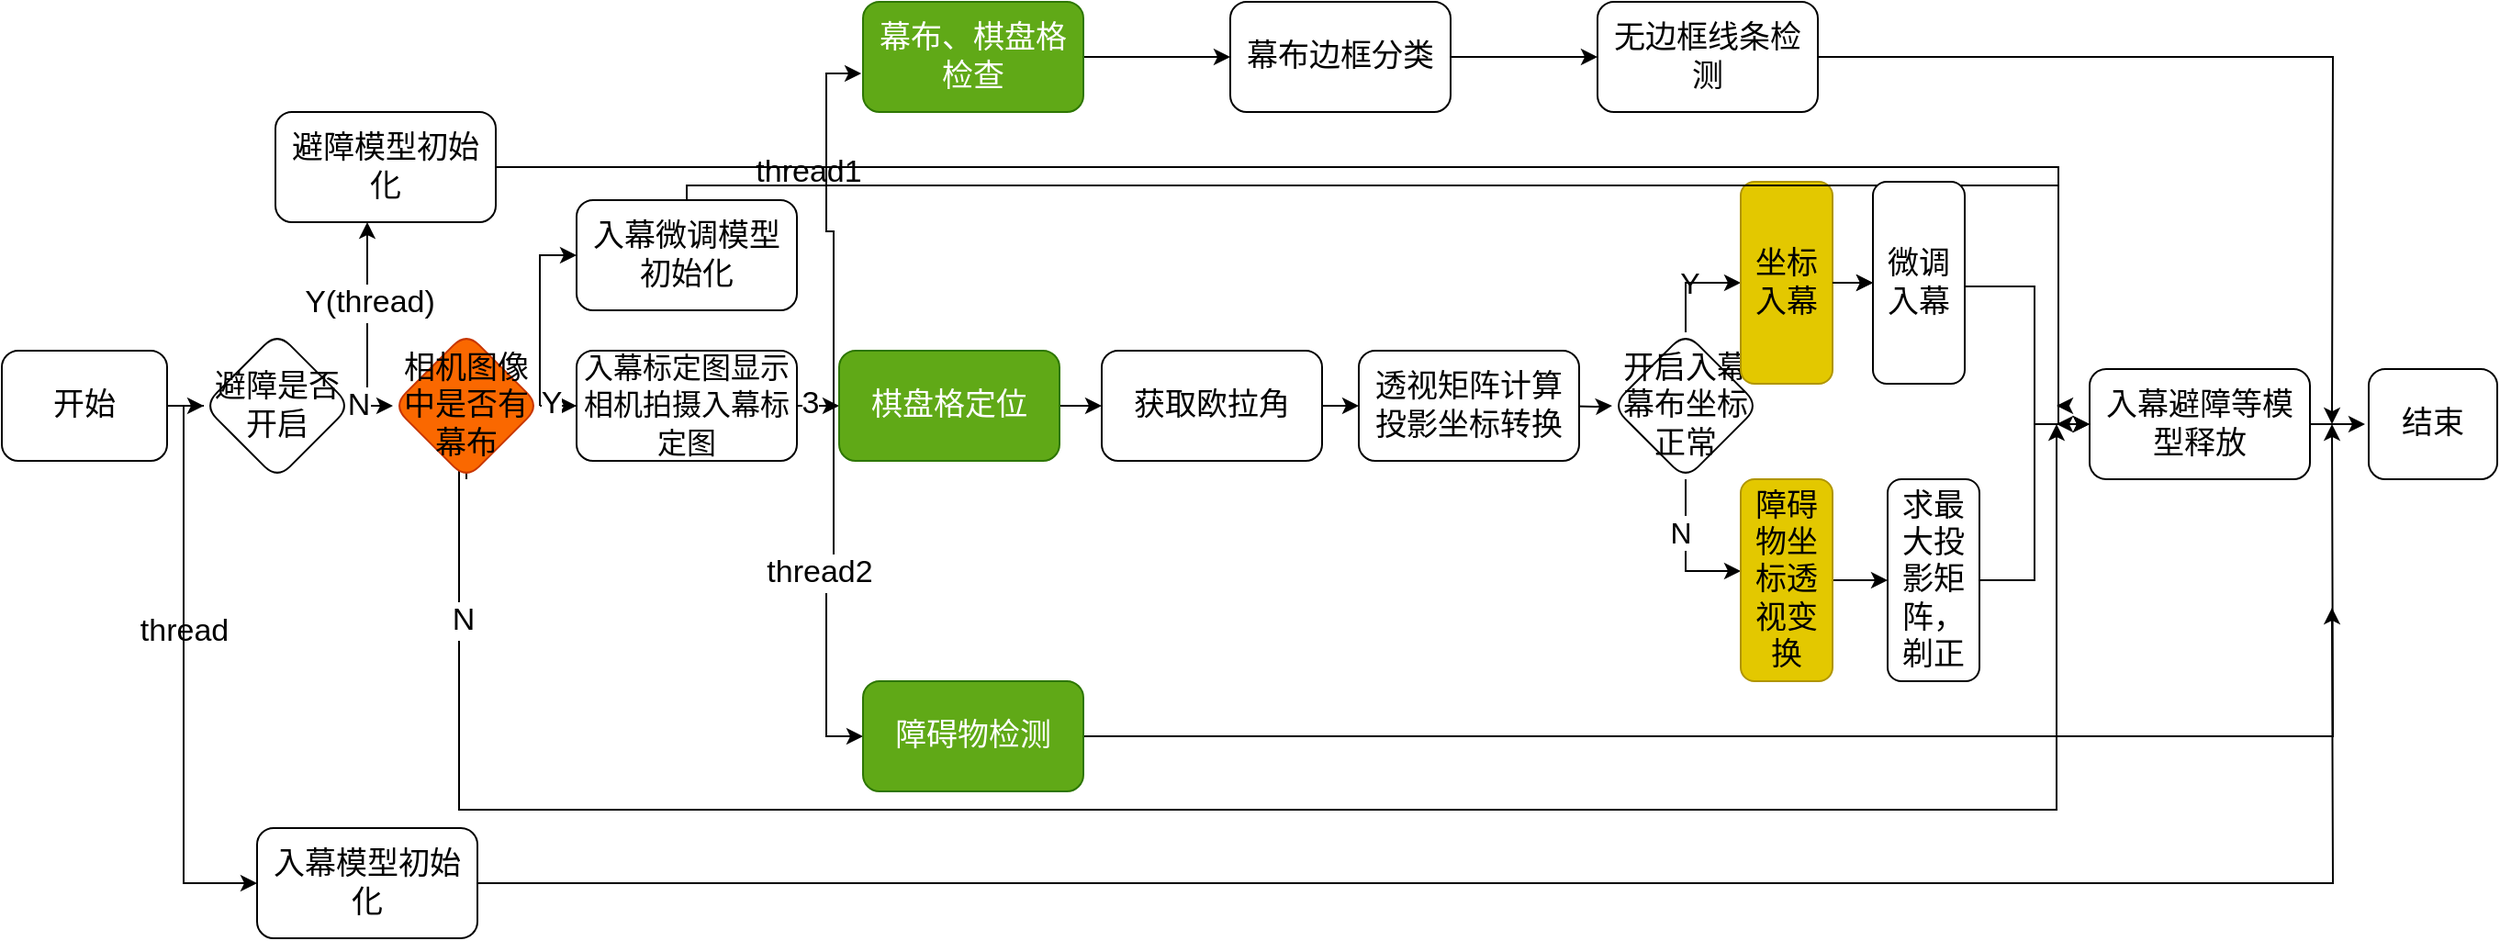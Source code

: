 <mxfile version="28.0.6">
  <diagram name="第 1 页" id="eUOdUabtTJqjUHIHZATa">
    <mxGraphModel dx="1428" dy="743" grid="1" gridSize="10" guides="1" tooltips="1" connect="1" arrows="1" fold="1" page="1" pageScale="1" pageWidth="827" pageHeight="1169" math="0" shadow="0">
      <root>
        <mxCell id="0" />
        <mxCell id="1" parent="0" />
        <mxCell id="50aGyaner4wVHb0yDlN_-3" value="" style="edgeStyle=orthogonalEdgeStyle;rounded=0;orthogonalLoop=1;jettySize=auto;html=1;fontSize=17;" parent="1" source="50aGyaner4wVHb0yDlN_-1" target="50aGyaner4wVHb0yDlN_-2" edge="1">
          <mxGeometry relative="1" as="geometry" />
        </mxCell>
        <mxCell id="50aGyaner4wVHb0yDlN_-74" style="edgeStyle=orthogonalEdgeStyle;rounded=0;orthogonalLoop=1;jettySize=auto;html=1;exitX=1;exitY=0.5;exitDx=0;exitDy=0;entryX=0;entryY=0.5;entryDx=0;entryDy=0;fontSize=17;" parent="1" source="50aGyaner4wVHb0yDlN_-1" target="50aGyaner4wVHb0yDlN_-70" edge="1">
          <mxGeometry relative="1" as="geometry">
            <Array as="points">
              <mxPoint x="230" y="300" />
              <mxPoint x="230" y="560" />
            </Array>
          </mxGeometry>
        </mxCell>
        <mxCell id="50aGyaner4wVHb0yDlN_-1" value="开始" style="rounded=1;whiteSpace=wrap;html=1;fontSize=17;" parent="1" vertex="1">
          <mxGeometry x="131" y="270" width="90" height="60" as="geometry" />
        </mxCell>
        <mxCell id="50aGyaner4wVHb0yDlN_-5" value="" style="edgeStyle=orthogonalEdgeStyle;rounded=0;orthogonalLoop=1;jettySize=auto;html=1;fontSize=17;" parent="1" source="50aGyaner4wVHb0yDlN_-2" target="50aGyaner4wVHb0yDlN_-4" edge="1">
          <mxGeometry relative="1" as="geometry" />
        </mxCell>
        <mxCell id="50aGyaner4wVHb0yDlN_-76" value="" style="edgeStyle=orthogonalEdgeStyle;rounded=0;orthogonalLoop=1;jettySize=auto;html=1;fontSize=17;" parent="1" source="50aGyaner4wVHb0yDlN_-2" target="50aGyaner4wVHb0yDlN_-75" edge="1">
          <mxGeometry relative="1" as="geometry">
            <Array as="points">
              <mxPoint x="330" y="300" />
            </Array>
          </mxGeometry>
        </mxCell>
        <mxCell id="50aGyaner4wVHb0yDlN_-79" value="Y(thread)" style="edgeLabel;html=1;align=center;verticalAlign=middle;resizable=0;points=[];fontSize=17;" parent="50aGyaner4wVHb0yDlN_-76" vertex="1" connectable="0">
          <mxGeometry x="0.189" relative="1" as="geometry">
            <mxPoint x="1" as="offset" />
          </mxGeometry>
        </mxCell>
        <mxCell id="50aGyaner4wVHb0yDlN_-80" value="N" style="edgeLabel;html=1;align=center;verticalAlign=middle;resizable=0;points=[];fontSize=17;" parent="50aGyaner4wVHb0yDlN_-76" vertex="1" connectable="0">
          <mxGeometry x="-0.924" relative="1" as="geometry">
            <mxPoint as="offset" />
          </mxGeometry>
        </mxCell>
        <mxCell id="50aGyaner4wVHb0yDlN_-2" value="避障是否开启" style="rhombus;whiteSpace=wrap;html=1;rounded=1;fontSize=17;" parent="1" vertex="1">
          <mxGeometry x="241" y="260" width="80" height="80" as="geometry" />
        </mxCell>
        <mxCell id="50aGyaner4wVHb0yDlN_-25" style="edgeStyle=orthogonalEdgeStyle;rounded=0;orthogonalLoop=1;jettySize=auto;html=1;fontSize=17;" parent="1" source="50aGyaner4wVHb0yDlN_-4" target="50aGyaner4wVHb0yDlN_-10" edge="1">
          <mxGeometry relative="1" as="geometry" />
        </mxCell>
        <mxCell id="50aGyaner4wVHb0yDlN_-78" value="Y" style="edgeLabel;html=1;align=center;verticalAlign=middle;resizable=0;points=[];fontSize=17;" parent="50aGyaner4wVHb0yDlN_-25" vertex="1" connectable="0">
          <mxGeometry x="0.533" y="1" relative="1" as="geometry">
            <mxPoint as="offset" />
          </mxGeometry>
        </mxCell>
        <mxCell id="50aGyaner4wVHb0yDlN_-72" style="edgeStyle=orthogonalEdgeStyle;rounded=0;orthogonalLoop=1;jettySize=auto;html=1;exitX=0.5;exitY=1;exitDx=0;exitDy=0;fontSize=17;" parent="1" source="50aGyaner4wVHb0yDlN_-4" edge="1">
          <mxGeometry relative="1" as="geometry">
            <mxPoint x="1250" y="310" as="targetPoint" />
            <mxPoint x="384" y="370" as="sourcePoint" />
            <Array as="points">
              <mxPoint x="384" y="330" />
              <mxPoint x="380" y="330" />
              <mxPoint x="380" y="520" />
              <mxPoint x="1250" y="520" />
            </Array>
          </mxGeometry>
        </mxCell>
        <mxCell id="50aGyaner4wVHb0yDlN_-73" value="N" style="edgeLabel;html=1;align=center;verticalAlign=middle;resizable=0;points=[];fontSize=17;" parent="50aGyaner4wVHb0yDlN_-72" vertex="1" connectable="0">
          <mxGeometry x="-0.843" y="2" relative="1" as="geometry">
            <mxPoint as="offset" />
          </mxGeometry>
        </mxCell>
        <mxCell id="50aGyaner4wVHb0yDlN_-83" style="edgeStyle=orthogonalEdgeStyle;rounded=0;orthogonalLoop=1;jettySize=auto;html=1;entryX=0;entryY=0.5;entryDx=0;entryDy=0;fontSize=17;" parent="1" source="50aGyaner4wVHb0yDlN_-4" target="50aGyaner4wVHb0yDlN_-82" edge="1">
          <mxGeometry relative="1" as="geometry">
            <Array as="points">
              <mxPoint x="424" y="218" />
            </Array>
          </mxGeometry>
        </mxCell>
        <mxCell id="50aGyaner4wVHb0yDlN_-4" value="相机图像中是否有幕布" style="rhombus;whiteSpace=wrap;html=1;rounded=1;fontSize=17;fillColor=#fa6800;fontColor=#000000;strokeColor=#C73500;" parent="1" vertex="1">
          <mxGeometry x="344" y="260" width="80" height="80" as="geometry" />
        </mxCell>
        <mxCell id="50aGyaner4wVHb0yDlN_-18" value="" style="edgeStyle=orthogonalEdgeStyle;rounded=0;orthogonalLoop=1;jettySize=auto;html=1;fontSize=17;" parent="1" source="50aGyaner4wVHb0yDlN_-10" target="50aGyaner4wVHb0yDlN_-17" edge="1">
          <mxGeometry relative="1" as="geometry" />
        </mxCell>
        <mxCell id="50aGyaner4wVHb0yDlN_-64" style="edgeStyle=orthogonalEdgeStyle;rounded=0;orthogonalLoop=1;jettySize=auto;html=1;exitX=1;exitY=0.5;exitDx=0;exitDy=0;entryX=0;entryY=0.5;entryDx=0;entryDy=0;fontSize=17;" parent="1" source="50aGyaner4wVHb0yDlN_-10" target="50aGyaner4wVHb0yDlN_-56" edge="1">
          <mxGeometry relative="1" as="geometry" />
        </mxCell>
        <mxCell id="50aGyaner4wVHb0yDlN_-67" value="thread2" style="edgeLabel;html=1;align=center;verticalAlign=middle;resizable=0;points=[];fontSize=17;" parent="50aGyaner4wVHb0yDlN_-64" vertex="1" connectable="0">
          <mxGeometry x="0.027" y="-4" relative="1" as="geometry">
            <mxPoint as="offset" />
          </mxGeometry>
        </mxCell>
        <mxCell id="50aGyaner4wVHb0yDlN_-10" value="&lt;font style=&quot;font-size: 16px;&quot;&gt;入幕标定图显示&lt;/font&gt;&lt;div&gt;&lt;font style=&quot;font-size: 16px;&quot;&gt;相机拍摄入幕标定图&lt;/font&gt;&lt;/div&gt;" style="whiteSpace=wrap;html=1;rounded=1;fontSize=17;" parent="1" vertex="1">
          <mxGeometry x="444" y="270" width="120" height="60" as="geometry" />
        </mxCell>
        <mxCell id="50aGyaner4wVHb0yDlN_-20" value="" style="edgeStyle=orthogonalEdgeStyle;rounded=0;orthogonalLoop=1;jettySize=auto;html=1;fontSize=17;" parent="1" source="50aGyaner4wVHb0yDlN_-17" target="50aGyaner4wVHb0yDlN_-19" edge="1">
          <mxGeometry relative="1" as="geometry" />
        </mxCell>
        <mxCell id="50aGyaner4wVHb0yDlN_-17" value="棋盘格定位" style="whiteSpace=wrap;html=1;rounded=1;fontSize=17;fillColor=#60a917;fontColor=#ffffff;strokeColor=#2D7600;" parent="1" vertex="1">
          <mxGeometry x="587" y="270" width="120" height="60" as="geometry" />
        </mxCell>
        <mxCell id="50aGyaner4wVHb0yDlN_-22" value="" style="edgeStyle=orthogonalEdgeStyle;rounded=0;orthogonalLoop=1;jettySize=auto;html=1;fontSize=17;" parent="1" source="50aGyaner4wVHb0yDlN_-19" edge="1">
          <mxGeometry relative="1" as="geometry">
            <mxPoint x="870" y="300" as="targetPoint" />
          </mxGeometry>
        </mxCell>
        <mxCell id="50aGyaner4wVHb0yDlN_-19" value="获取欧拉角" style="whiteSpace=wrap;html=1;rounded=1;fontSize=17;" parent="1" vertex="1">
          <mxGeometry x="730" y="270" width="120" height="60" as="geometry" />
        </mxCell>
        <mxCell id="50aGyaner4wVHb0yDlN_-27" value="" style="edgeStyle=orthogonalEdgeStyle;rounded=0;orthogonalLoop=1;jettySize=auto;html=1;fontSize=17;" parent="1" target="50aGyaner4wVHb0yDlN_-26" edge="1">
          <mxGeometry relative="1" as="geometry">
            <mxPoint x="978" y="300" as="sourcePoint" />
          </mxGeometry>
        </mxCell>
        <mxCell id="50aGyaner4wVHb0yDlN_-23" value="透视矩阵计算&lt;div&gt;投影坐标转换&lt;/div&gt;" style="whiteSpace=wrap;html=1;rounded=1;fontSize=17;" parent="1" vertex="1">
          <mxGeometry x="870" y="270" width="120" height="60" as="geometry" />
        </mxCell>
        <mxCell id="50aGyaner4wVHb0yDlN_-41" style="edgeStyle=orthogonalEdgeStyle;rounded=0;orthogonalLoop=1;jettySize=auto;html=1;fontSize=17;" parent="1" source="50aGyaner4wVHb0yDlN_-26" target="50aGyaner4wVHb0yDlN_-38" edge="1">
          <mxGeometry relative="1" as="geometry">
            <mxPoint x="1048" y="350" as="sourcePoint" />
            <Array as="points">
              <mxPoint x="1048" y="390" />
            </Array>
          </mxGeometry>
        </mxCell>
        <mxCell id="50aGyaner4wVHb0yDlN_-88" value="&lt;font style=&quot;font-size: 16px;&quot;&gt;N&lt;/font&gt;" style="edgeLabel;html=1;align=center;verticalAlign=middle;resizable=0;points=[];" parent="50aGyaner4wVHb0yDlN_-41" vertex="1" connectable="0">
          <mxGeometry x="-0.275" y="-3" relative="1" as="geometry">
            <mxPoint as="offset" />
          </mxGeometry>
        </mxCell>
        <mxCell id="50aGyaner4wVHb0yDlN_-53" style="edgeStyle=orthogonalEdgeStyle;rounded=0;orthogonalLoop=1;jettySize=auto;html=1;entryX=0;entryY=0.5;entryDx=0;entryDy=0;exitX=0.5;exitY=0;exitDx=0;exitDy=0;fontSize=17;" parent="1" source="50aGyaner4wVHb0yDlN_-26" target="50aGyaner4wVHb0yDlN_-37" edge="1">
          <mxGeometry relative="1" as="geometry" />
        </mxCell>
        <mxCell id="50aGyaner4wVHb0yDlN_-26" value="开启入幕&lt;div&gt;幕布坐标正常&lt;/div&gt;" style="rhombus;whiteSpace=wrap;html=1;rounded=1;fontSize=17;" parent="1" vertex="1">
          <mxGeometry x="1008" y="260" width="80" height="80" as="geometry" />
        </mxCell>
        <mxCell id="50aGyaner4wVHb0yDlN_-45" style="edgeStyle=orthogonalEdgeStyle;rounded=0;orthogonalLoop=1;jettySize=auto;html=1;fontSize=17;" parent="1" source="50aGyaner4wVHb0yDlN_-89" target="50aGyaner4wVHb0yDlN_-43" edge="1">
          <mxGeometry relative="1" as="geometry">
            <Array as="points">
              <mxPoint x="1238" y="235" />
              <mxPoint x="1238" y="310" />
            </Array>
          </mxGeometry>
        </mxCell>
        <mxCell id="50aGyaner4wVHb0yDlN_-90" value="" style="edgeStyle=orthogonalEdgeStyle;rounded=0;orthogonalLoop=1;jettySize=auto;html=1;" parent="1" source="50aGyaner4wVHb0yDlN_-37" target="50aGyaner4wVHb0yDlN_-89" edge="1">
          <mxGeometry relative="1" as="geometry" />
        </mxCell>
        <mxCell id="50aGyaner4wVHb0yDlN_-37" value="坐标&lt;br&gt;&lt;div&gt;入&lt;span style=&quot;background-color: transparent; color: light-dark(rgb(0, 0, 0), rgb(237, 237, 237));&quot;&gt;幕&lt;/span&gt;&lt;/div&gt;" style="rounded=1;whiteSpace=wrap;html=1;fontSize=17;fillColor=#e3c800;strokeColor=#B09500;fontColor=#000000;" parent="1" vertex="1">
          <mxGeometry x="1078" y="178" width="50" height="110" as="geometry" />
        </mxCell>
        <mxCell id="50aGyaner4wVHb0yDlN_-40" value="" style="edgeStyle=orthogonalEdgeStyle;rounded=0;orthogonalLoop=1;jettySize=auto;html=1;fontSize=17;" parent="1" source="50aGyaner4wVHb0yDlN_-38" target="50aGyaner4wVHb0yDlN_-39" edge="1">
          <mxGeometry relative="1" as="geometry" />
        </mxCell>
        <mxCell id="50aGyaner4wVHb0yDlN_-38" value="障碍物坐标透视变换" style="rounded=1;whiteSpace=wrap;html=1;fontSize=17;fillColor=#e3c800;fontColor=#000000;strokeColor=#B09500;" parent="1" vertex="1">
          <mxGeometry x="1078" y="340" width="50" height="110" as="geometry" />
        </mxCell>
        <mxCell id="50aGyaner4wVHb0yDlN_-44" value="" style="edgeStyle=orthogonalEdgeStyle;rounded=0;orthogonalLoop=1;jettySize=auto;html=1;fontSize=17;" parent="1" source="50aGyaner4wVHb0yDlN_-39" target="50aGyaner4wVHb0yDlN_-43" edge="1">
          <mxGeometry relative="1" as="geometry" />
        </mxCell>
        <mxCell id="50aGyaner4wVHb0yDlN_-39" value="求最大投影矩阵，剃正" style="rounded=1;whiteSpace=wrap;html=1;fontSize=17;" parent="1" vertex="1">
          <mxGeometry x="1158" y="340" width="50" height="110" as="geometry" />
        </mxCell>
        <mxCell id="50aGyaner4wVHb0yDlN_-47" value="" style="edgeStyle=orthogonalEdgeStyle;rounded=0;orthogonalLoop=1;jettySize=auto;html=1;fontSize=17;" parent="1" source="50aGyaner4wVHb0yDlN_-43" edge="1">
          <mxGeometry relative="1" as="geometry">
            <mxPoint x="1418" y="310" as="targetPoint" />
          </mxGeometry>
        </mxCell>
        <mxCell id="50aGyaner4wVHb0yDlN_-43" value="入幕避障等模型释放" style="whiteSpace=wrap;html=1;rounded=1;fontSize=17;" parent="1" vertex="1">
          <mxGeometry x="1268" y="280" width="120" height="60" as="geometry" />
        </mxCell>
        <mxCell id="50aGyaner4wVHb0yDlN_-46" value="结束" style="whiteSpace=wrap;html=1;rounded=1;fontSize=17;" parent="1" vertex="1">
          <mxGeometry x="1420" y="280" width="70" height="60" as="geometry" />
        </mxCell>
        <mxCell id="50aGyaner4wVHb0yDlN_-65" style="edgeStyle=orthogonalEdgeStyle;rounded=0;orthogonalLoop=1;jettySize=auto;html=1;fontSize=17;" parent="1" source="50aGyaner4wVHb0yDlN_-56" edge="1">
          <mxGeometry relative="1" as="geometry">
            <mxPoint x="1400" y="310" as="targetPoint" />
          </mxGeometry>
        </mxCell>
        <mxCell id="50aGyaner4wVHb0yDlN_-56" value="障碍物检测" style="rounded=1;whiteSpace=wrap;html=1;fontSize=17;fillColor=#60a917;fontColor=#ffffff;strokeColor=#2D7600;" parent="1" vertex="1">
          <mxGeometry x="600" y="450" width="120" height="60" as="geometry" />
        </mxCell>
        <mxCell id="50aGyaner4wVHb0yDlN_-59" value="" style="edgeStyle=orthogonalEdgeStyle;rounded=0;orthogonalLoop=1;jettySize=auto;html=1;fontSize=17;" parent="1" source="50aGyaner4wVHb0yDlN_-57" target="50aGyaner4wVHb0yDlN_-58" edge="1">
          <mxGeometry relative="1" as="geometry" />
        </mxCell>
        <mxCell id="50aGyaner4wVHb0yDlN_-57" value="幕布、棋盘格检查" style="rounded=1;whiteSpace=wrap;html=1;fontSize=17;fillColor=#60a917;fontColor=#ffffff;strokeColor=#2D7600;" parent="1" vertex="1">
          <mxGeometry x="600" y="80" width="120" height="60" as="geometry" />
        </mxCell>
        <mxCell id="50aGyaner4wVHb0yDlN_-61" value="" style="edgeStyle=orthogonalEdgeStyle;rounded=0;orthogonalLoop=1;jettySize=auto;html=1;fontSize=17;" parent="1" source="50aGyaner4wVHb0yDlN_-58" target="50aGyaner4wVHb0yDlN_-60" edge="1">
          <mxGeometry relative="1" as="geometry" />
        </mxCell>
        <mxCell id="50aGyaner4wVHb0yDlN_-58" value="幕布边框分类" style="whiteSpace=wrap;html=1;rounded=1;fontSize=17;" parent="1" vertex="1">
          <mxGeometry x="800" y="80" width="120" height="60" as="geometry" />
        </mxCell>
        <mxCell id="50aGyaner4wVHb0yDlN_-62" style="edgeStyle=orthogonalEdgeStyle;rounded=0;orthogonalLoop=1;jettySize=auto;html=1;fontSize=17;" parent="1" source="50aGyaner4wVHb0yDlN_-60" edge="1">
          <mxGeometry relative="1" as="geometry">
            <mxPoint x="1400" y="310" as="targetPoint" />
          </mxGeometry>
        </mxCell>
        <mxCell id="50aGyaner4wVHb0yDlN_-60" value="无边框线条检测" style="whiteSpace=wrap;html=1;rounded=1;fontSize=17;" parent="1" vertex="1">
          <mxGeometry x="1000" y="80" width="120" height="60" as="geometry" />
        </mxCell>
        <mxCell id="50aGyaner4wVHb0yDlN_-63" style="edgeStyle=orthogonalEdgeStyle;rounded=0;orthogonalLoop=1;jettySize=auto;html=1;entryX=-0.008;entryY=0.65;entryDx=0;entryDy=0;entryPerimeter=0;fontSize=17;" parent="1" source="50aGyaner4wVHb0yDlN_-10" target="50aGyaner4wVHb0yDlN_-57" edge="1">
          <mxGeometry relative="1" as="geometry" />
        </mxCell>
        <mxCell id="50aGyaner4wVHb0yDlN_-68" value="3" style="edgeLabel;html=1;align=center;verticalAlign=middle;resizable=0;points=[];fontSize=17;" parent="50aGyaner4wVHb0yDlN_-63" vertex="1" connectable="0">
          <mxGeometry x="-0.938" y="1" relative="1" as="geometry">
            <mxPoint as="offset" />
          </mxGeometry>
        </mxCell>
        <mxCell id="50aGyaner4wVHb0yDlN_-66" value="thread1" style="text;html=1;align=center;verticalAlign=middle;resizable=0;points=[];autosize=1;strokeColor=none;fillColor=none;fontSize=17;" parent="1" vertex="1">
          <mxGeometry x="530" y="158" width="80" height="30" as="geometry" />
        </mxCell>
        <mxCell id="50aGyaner4wVHb0yDlN_-71" style="edgeStyle=orthogonalEdgeStyle;rounded=0;orthogonalLoop=1;jettySize=auto;html=1;fontSize=17;" parent="1" source="50aGyaner4wVHb0yDlN_-70" edge="1">
          <mxGeometry relative="1" as="geometry">
            <mxPoint x="1400" y="410" as="targetPoint" />
          </mxGeometry>
        </mxCell>
        <mxCell id="50aGyaner4wVHb0yDlN_-70" value="入幕模型初始化" style="rounded=1;whiteSpace=wrap;html=1;fontSize=17;" parent="1" vertex="1">
          <mxGeometry x="270" y="530" width="120" height="60" as="geometry" />
        </mxCell>
        <mxCell id="50aGyaner4wVHb0yDlN_-77" style="edgeStyle=orthogonalEdgeStyle;rounded=0;orthogonalLoop=1;jettySize=auto;html=1;fontSize=17;" parent="1" source="50aGyaner4wVHb0yDlN_-75" edge="1">
          <mxGeometry relative="1" as="geometry">
            <mxPoint x="1250" y="310" as="targetPoint" />
            <Array as="points">
              <mxPoint x="1251" y="170" />
            </Array>
          </mxGeometry>
        </mxCell>
        <mxCell id="50aGyaner4wVHb0yDlN_-75" value="避障模型初始化" style="whiteSpace=wrap;html=1;fontSize=17;rounded=1;" parent="1" vertex="1">
          <mxGeometry x="280" y="140" width="120" height="60" as="geometry" />
        </mxCell>
        <mxCell id="50aGyaner4wVHb0yDlN_-81" value="thread" style="text;html=1;align=center;verticalAlign=middle;resizable=0;points=[];autosize=1;strokeColor=none;fillColor=none;fontSize=17;" parent="1" vertex="1">
          <mxGeometry x="195" y="408" width="70" height="30" as="geometry" />
        </mxCell>
        <mxCell id="50aGyaner4wVHb0yDlN_-84" style="edgeStyle=orthogonalEdgeStyle;rounded=0;orthogonalLoop=1;jettySize=auto;html=1;fontSize=17;" parent="1" source="50aGyaner4wVHb0yDlN_-82" edge="1">
          <mxGeometry relative="1" as="geometry">
            <mxPoint x="1250" y="300" as="targetPoint" />
            <Array as="points">
              <mxPoint x="504" y="180" />
              <mxPoint x="1251" y="180" />
            </Array>
          </mxGeometry>
        </mxCell>
        <mxCell id="50aGyaner4wVHb0yDlN_-82" value="入幕微调模型初始化" style="rounded=1;whiteSpace=wrap;html=1;fontSize=17;" parent="1" vertex="1">
          <mxGeometry x="444" y="188" width="120" height="60" as="geometry" />
        </mxCell>
        <mxCell id="50aGyaner4wVHb0yDlN_-87" value="&lt;font style=&quot;font-size: 16px;&quot;&gt;Y&lt;/font&gt;" style="text;html=1;align=center;verticalAlign=middle;resizable=0;points=[];autosize=1;strokeColor=none;fillColor=none;" parent="1" vertex="1">
          <mxGeometry x="1035" y="218" width="30" height="30" as="geometry" />
        </mxCell>
        <mxCell id="50aGyaner4wVHb0yDlN_-91" value="" style="edgeStyle=orthogonalEdgeStyle;rounded=0;orthogonalLoop=1;jettySize=auto;html=1;fontSize=17;" parent="1" source="50aGyaner4wVHb0yDlN_-37" target="50aGyaner4wVHb0yDlN_-89" edge="1">
          <mxGeometry relative="1" as="geometry">
            <mxPoint x="1128" y="235" as="sourcePoint" />
            <mxPoint x="1268" y="310" as="targetPoint" />
            <Array as="points" />
          </mxGeometry>
        </mxCell>
        <mxCell id="50aGyaner4wVHb0yDlN_-89" value="微调入幕" style="rounded=1;whiteSpace=wrap;html=1;fontSize=17;" parent="1" vertex="1">
          <mxGeometry x="1150" y="178" width="50" height="110" as="geometry" />
        </mxCell>
      </root>
    </mxGraphModel>
  </diagram>
</mxfile>
